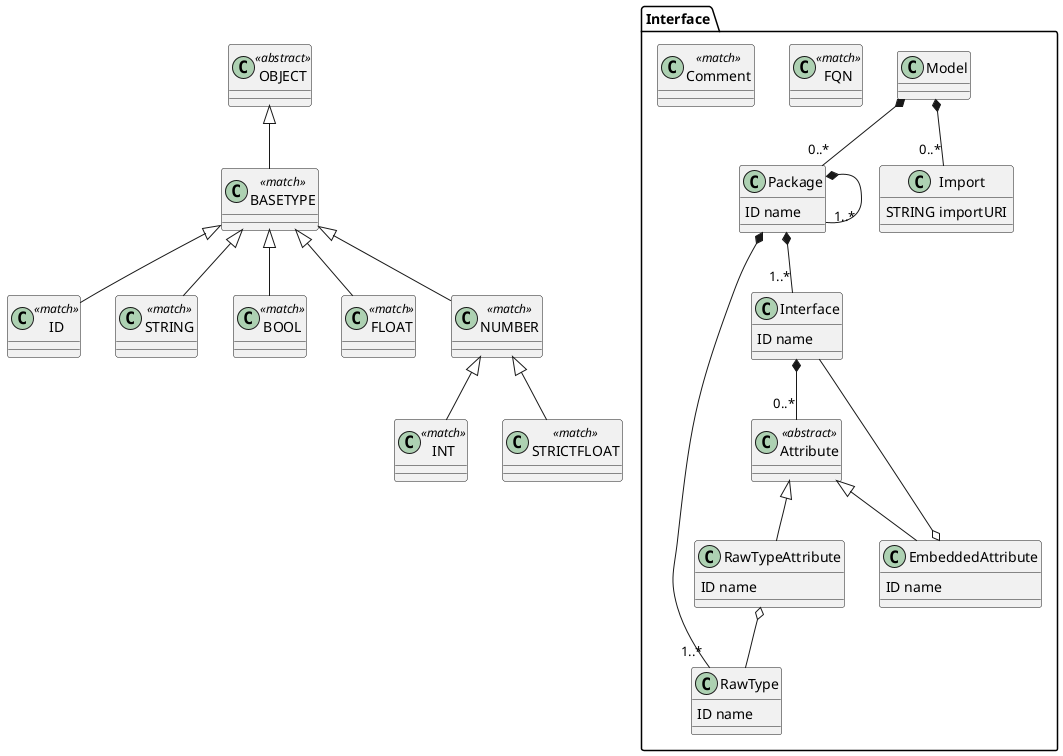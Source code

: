 @startuml
set namespaceSeparator .


class Interface.Model  {
}


class Interface.Package  {
  ID name
}


class Interface.RawType  {
  ID name
}


class Interface.Interface  {
  ID name
}


class Interface.Attribute <<abstract>> {
}


class Interface.RawTypeAttribute  {
  ID name
}


class Interface.EmbeddedAttribute  {
  ID name
}


class Interface.FQN <<match>> {
}


class Interface.Import  {
  STRING importURI
}


class Interface.Comment <<match>> {
}


class ID <<match>> {
}


class STRING <<match>> {
}


class BOOL <<match>> {
}


class INT <<match>> {
}


class FLOAT <<match>> {
}


class STRICTFLOAT <<match>> {
}


class NUMBER <<match>> {
}


class BASETYPE <<match>> {
}


class OBJECT <<abstract>> {
}


Interface.Model *-- "0..*" Interface.Import
Interface.Model *-- "0..*" Interface.Package
Interface.Package *-- "1..*" Interface.Interface
Interface.Package *-- "1..*" Interface.Package
Interface.Package *-- "1..*" Interface.RawType
Interface.Interface *-- "0..*" Interface.Attribute
Interface.Attribute <|-- Interface.RawTypeAttribute
Interface.Attribute <|-- Interface.EmbeddedAttribute
Interface.RawTypeAttribute o-- Interface.RawType
Interface.EmbeddedAttribute o-- Interface.Interface
NUMBER <|-- STRICTFLOAT
NUMBER <|-- INT
BASETYPE <|-- NUMBER
BASETYPE <|-- FLOAT
BASETYPE <|-- BOOL
BASETYPE <|-- ID
BASETYPE <|-- STRING
OBJECT <|-- BASETYPE
@enduml
